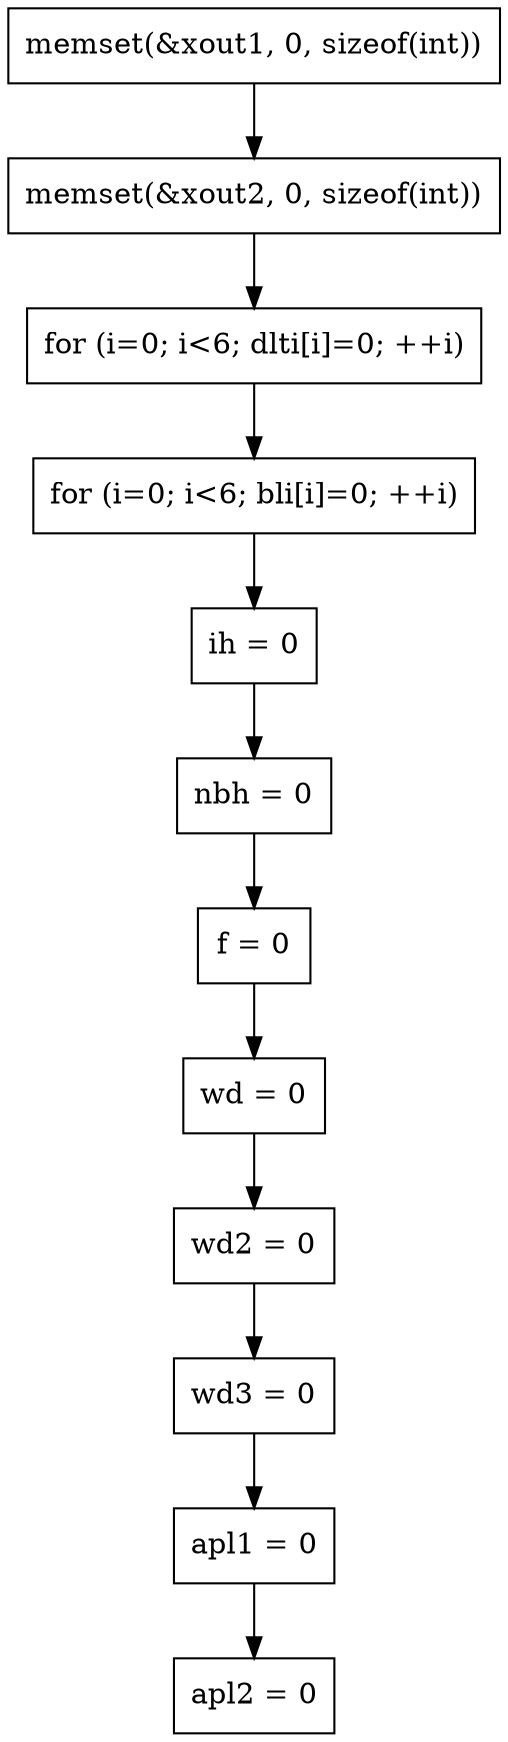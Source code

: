 digraph Reset_CFG {
    node [shape=rectangle];
    
    // Nodes representing each statement
    1 [label="memset(&xout1, 0, sizeof(int))"];
    2 [label="memset(&xout2, 0, sizeof(int))"];
    3 [label="for (i=0; i<6; dlti[i]=0; ++i)"];
    4 [label="for (i=0; i<6; bli[i]=0; ++i)"];
    5 [label="ih = 0"];
    6 [label="nbh = 0"];
    7 [label="f = 0"];
    8 [label="wd = 0"];
    9 [label="wd2 = 0"];
    10[label="wd3 = 0"];
    11[label="apl1 = 0"];
    12[label="apl2 = 0"];

    // Edges representing control flow
    1 -> 2;
    2 -> 3;
    3 -> 4;
    4 -> 5;
    5 -> 6;
    6 -> 7;
    7 -> 8;
    8 -> 9;
    9 -> 10;
    10-> 11;
    11-> 12;
}
